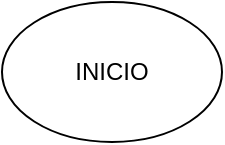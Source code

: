 <mxfile>
    <diagram id="PQSlA_bIj4882ZvYx1Cy" name="Página-1">
        <mxGraphModel dx="650" dy="409" grid="1" gridSize="10" guides="1" tooltips="1" connect="1" arrows="1" fold="1" page="1" pageScale="1" pageWidth="827" pageHeight="1169" math="0" shadow="0">
            <root>
                <mxCell id="0"/>
                <mxCell id="1" parent="0"/>
                <mxCell id="2" value="INICIO" style="ellipse;whiteSpace=wrap;html=1;" vertex="1" parent="1">
                    <mxGeometry x="230" y="20" width="110" height="70" as="geometry"/>
                </mxCell>
            </root>
        </mxGraphModel>
    </diagram>
</mxfile>